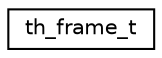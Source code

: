 digraph "Graphical Class Hierarchy"
{
 // LATEX_PDF_SIZE
  edge [fontname="Helvetica",fontsize="10",labelfontname="Helvetica",labelfontsize="10"];
  node [fontname="Helvetica",fontsize="10",shape=record];
  rankdir="LR";
  Node0 [label="th_frame_t",height=0.2,width=0.4,color="black", fillcolor="white", style="filled",URL="$structth__frame__t.html",tooltip=" "];
}
